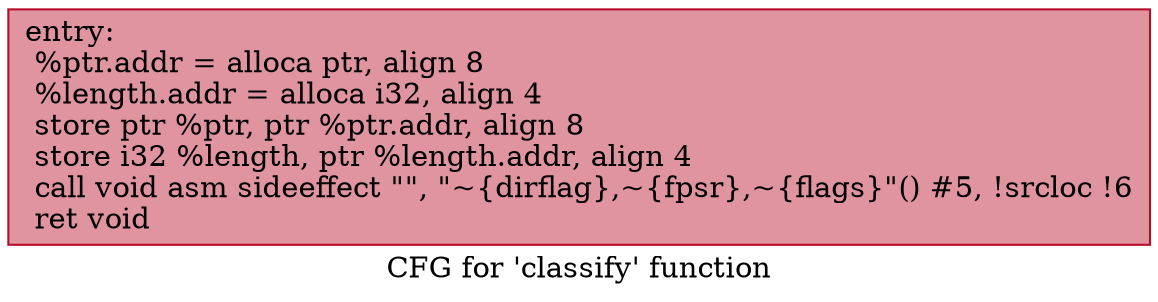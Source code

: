 digraph "CFG for 'classify' function" {
	label="CFG for 'classify' function";

	Node0x558a8c4010e0 [shape=record,color="#b70d28ff", style=filled, fillcolor="#b70d2870",label="{entry:\l  %ptr.addr = alloca ptr, align 8\l  %length.addr = alloca i32, align 4\l  store ptr %ptr, ptr %ptr.addr, align 8\l  store i32 %length, ptr %length.addr, align 4\l  call void asm sideeffect \"\", \"~\{dirflag\},~\{fpsr\},~\{flags\}\"() #5, !srcloc !6\l  ret void\l}"];
}
